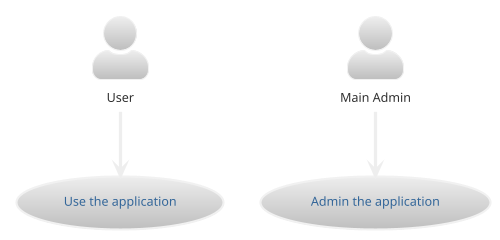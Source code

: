 ' Do not edit
' Theme Gallery
' autogenerated by script
'
@startuml
!theme silver
skinparam actorStyle awesome
:User: --> (Use)
"Main Admin" as Admin
"Use the application" as (Use)
Admin --> (Admin the application)
@enduml
